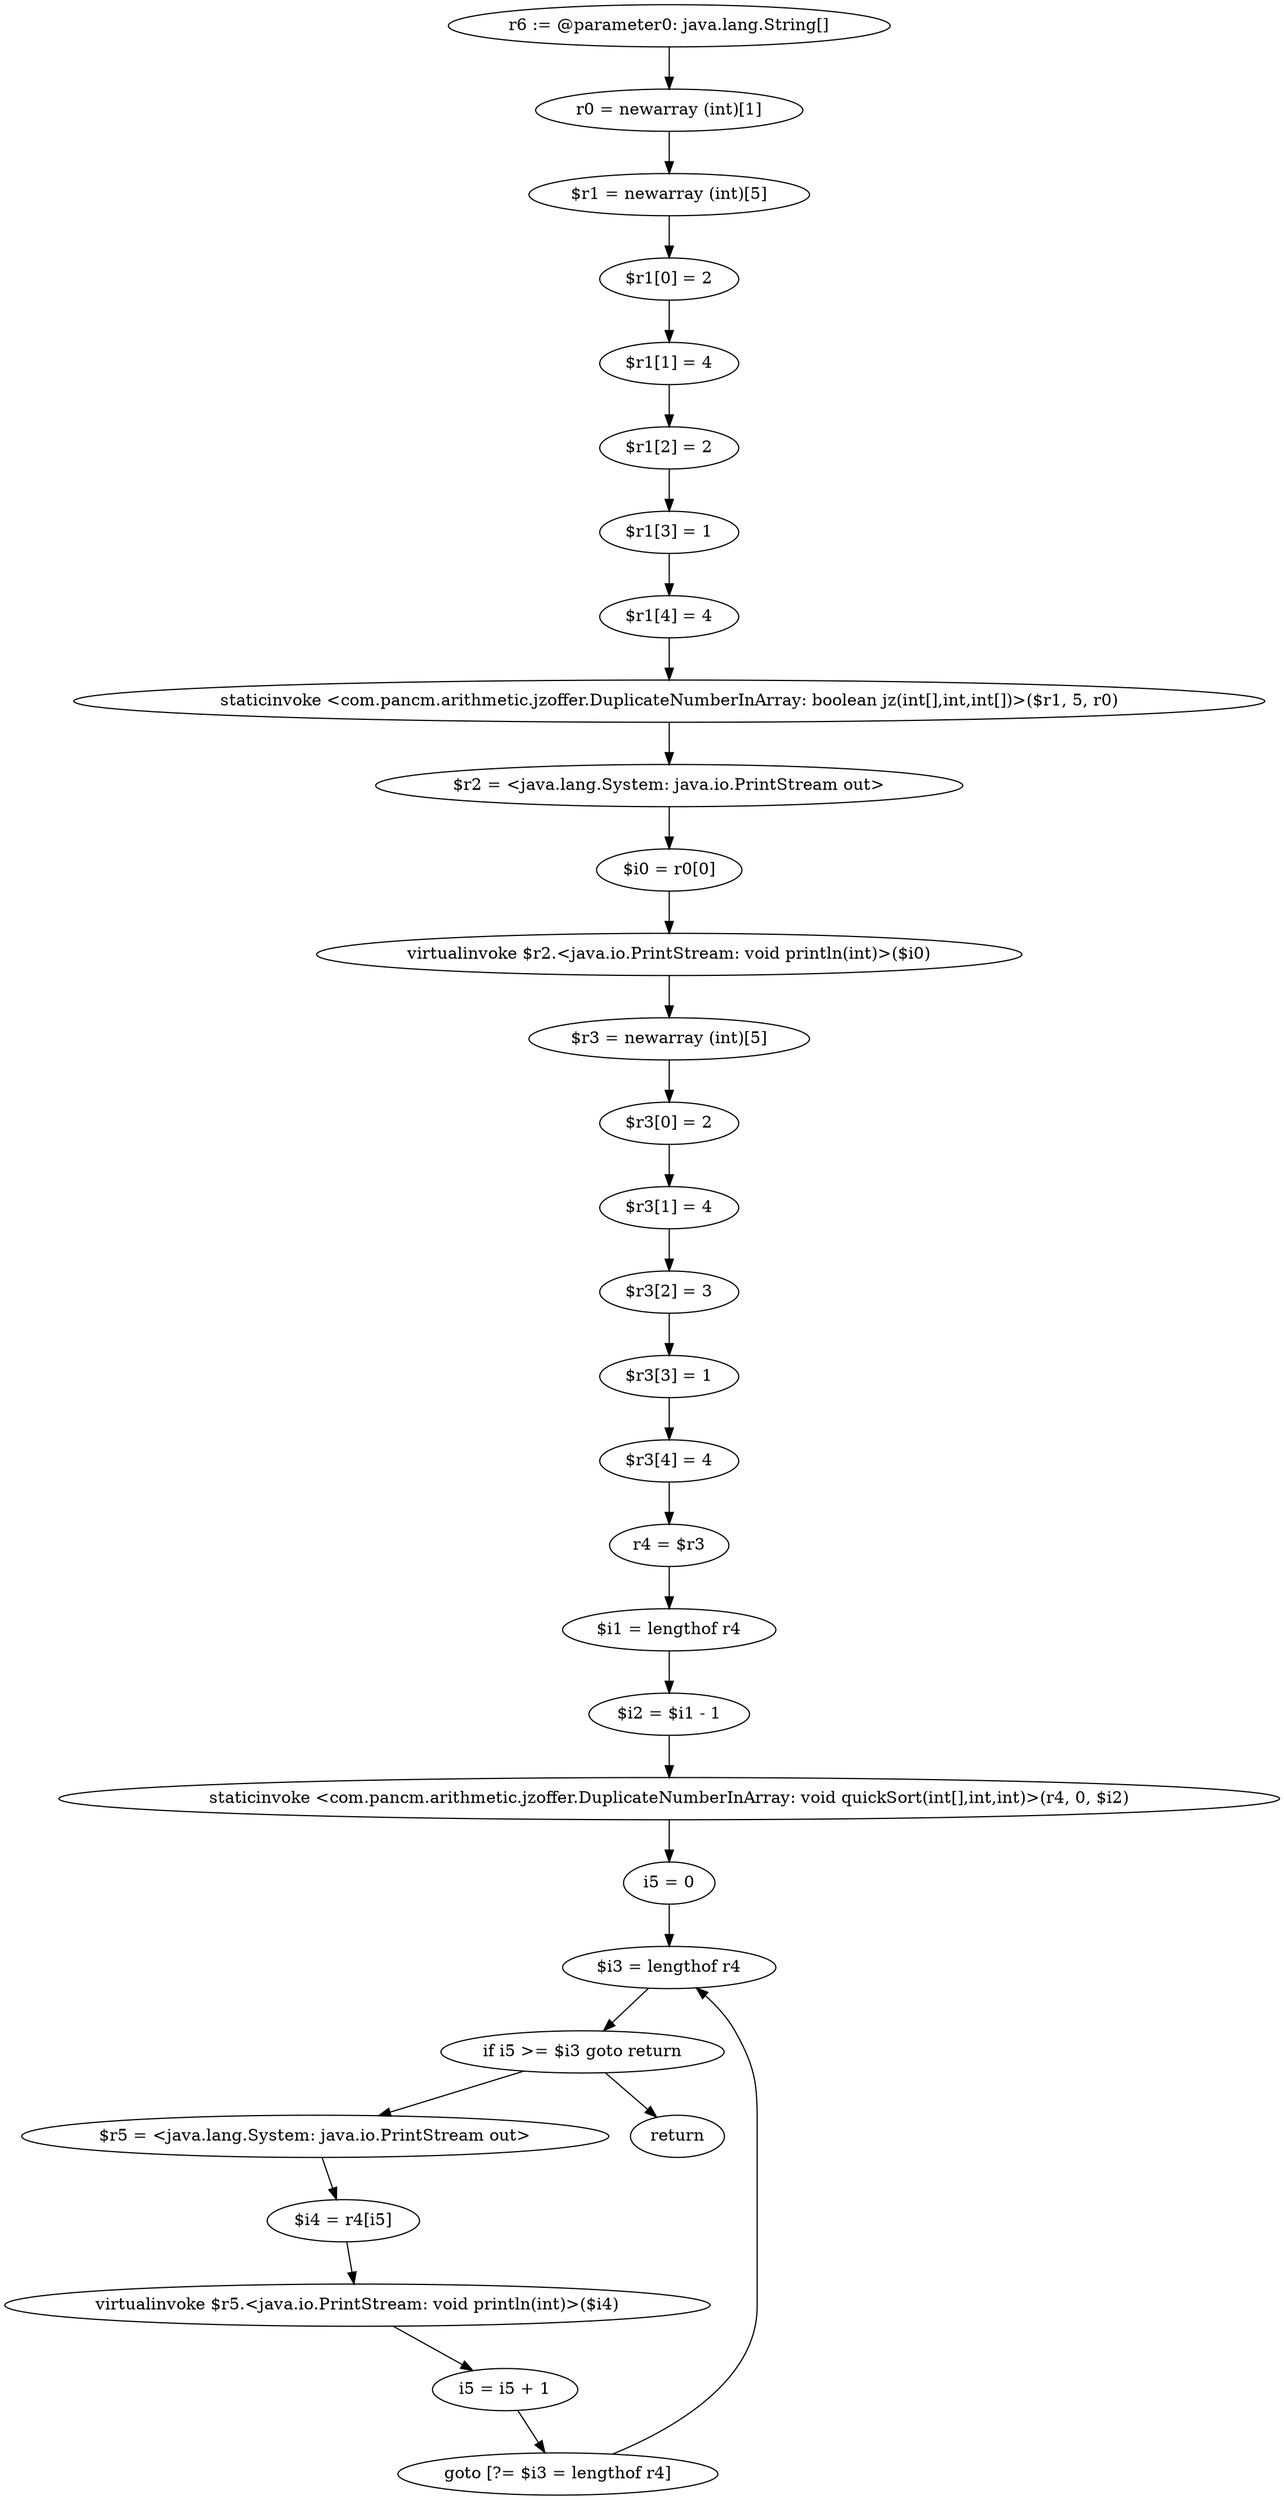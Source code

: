 digraph "unitGraph" {
    "r6 := @parameter0: java.lang.String[]"
    "r0 = newarray (int)[1]"
    "$r1 = newarray (int)[5]"
    "$r1[0] = 2"
    "$r1[1] = 4"
    "$r1[2] = 2"
    "$r1[3] = 1"
    "$r1[4] = 4"
    "staticinvoke <com.pancm.arithmetic.jzoffer.DuplicateNumberInArray: boolean jz(int[],int,int[])>($r1, 5, r0)"
    "$r2 = <java.lang.System: java.io.PrintStream out>"
    "$i0 = r0[0]"
    "virtualinvoke $r2.<java.io.PrintStream: void println(int)>($i0)"
    "$r3 = newarray (int)[5]"
    "$r3[0] = 2"
    "$r3[1] = 4"
    "$r3[2] = 3"
    "$r3[3] = 1"
    "$r3[4] = 4"
    "r4 = $r3"
    "$i1 = lengthof r4"
    "$i2 = $i1 - 1"
    "staticinvoke <com.pancm.arithmetic.jzoffer.DuplicateNumberInArray: void quickSort(int[],int,int)>(r4, 0, $i2)"
    "i5 = 0"
    "$i3 = lengthof r4"
    "if i5 >= $i3 goto return"
    "$r5 = <java.lang.System: java.io.PrintStream out>"
    "$i4 = r4[i5]"
    "virtualinvoke $r5.<java.io.PrintStream: void println(int)>($i4)"
    "i5 = i5 + 1"
    "goto [?= $i3 = lengthof r4]"
    "return"
    "r6 := @parameter0: java.lang.String[]"->"r0 = newarray (int)[1]";
    "r0 = newarray (int)[1]"->"$r1 = newarray (int)[5]";
    "$r1 = newarray (int)[5]"->"$r1[0] = 2";
    "$r1[0] = 2"->"$r1[1] = 4";
    "$r1[1] = 4"->"$r1[2] = 2";
    "$r1[2] = 2"->"$r1[3] = 1";
    "$r1[3] = 1"->"$r1[4] = 4";
    "$r1[4] = 4"->"staticinvoke <com.pancm.arithmetic.jzoffer.DuplicateNumberInArray: boolean jz(int[],int,int[])>($r1, 5, r0)";
    "staticinvoke <com.pancm.arithmetic.jzoffer.DuplicateNumberInArray: boolean jz(int[],int,int[])>($r1, 5, r0)"->"$r2 = <java.lang.System: java.io.PrintStream out>";
    "$r2 = <java.lang.System: java.io.PrintStream out>"->"$i0 = r0[0]";
    "$i0 = r0[0]"->"virtualinvoke $r2.<java.io.PrintStream: void println(int)>($i0)";
    "virtualinvoke $r2.<java.io.PrintStream: void println(int)>($i0)"->"$r3 = newarray (int)[5]";
    "$r3 = newarray (int)[5]"->"$r3[0] = 2";
    "$r3[0] = 2"->"$r3[1] = 4";
    "$r3[1] = 4"->"$r3[2] = 3";
    "$r3[2] = 3"->"$r3[3] = 1";
    "$r3[3] = 1"->"$r3[4] = 4";
    "$r3[4] = 4"->"r4 = $r3";
    "r4 = $r3"->"$i1 = lengthof r4";
    "$i1 = lengthof r4"->"$i2 = $i1 - 1";
    "$i2 = $i1 - 1"->"staticinvoke <com.pancm.arithmetic.jzoffer.DuplicateNumberInArray: void quickSort(int[],int,int)>(r4, 0, $i2)";
    "staticinvoke <com.pancm.arithmetic.jzoffer.DuplicateNumberInArray: void quickSort(int[],int,int)>(r4, 0, $i2)"->"i5 = 0";
    "i5 = 0"->"$i3 = lengthof r4";
    "$i3 = lengthof r4"->"if i5 >= $i3 goto return";
    "if i5 >= $i3 goto return"->"$r5 = <java.lang.System: java.io.PrintStream out>";
    "if i5 >= $i3 goto return"->"return";
    "$r5 = <java.lang.System: java.io.PrintStream out>"->"$i4 = r4[i5]";
    "$i4 = r4[i5]"->"virtualinvoke $r5.<java.io.PrintStream: void println(int)>($i4)";
    "virtualinvoke $r5.<java.io.PrintStream: void println(int)>($i4)"->"i5 = i5 + 1";
    "i5 = i5 + 1"->"goto [?= $i3 = lengthof r4]";
    "goto [?= $i3 = lengthof r4]"->"$i3 = lengthof r4";
}
